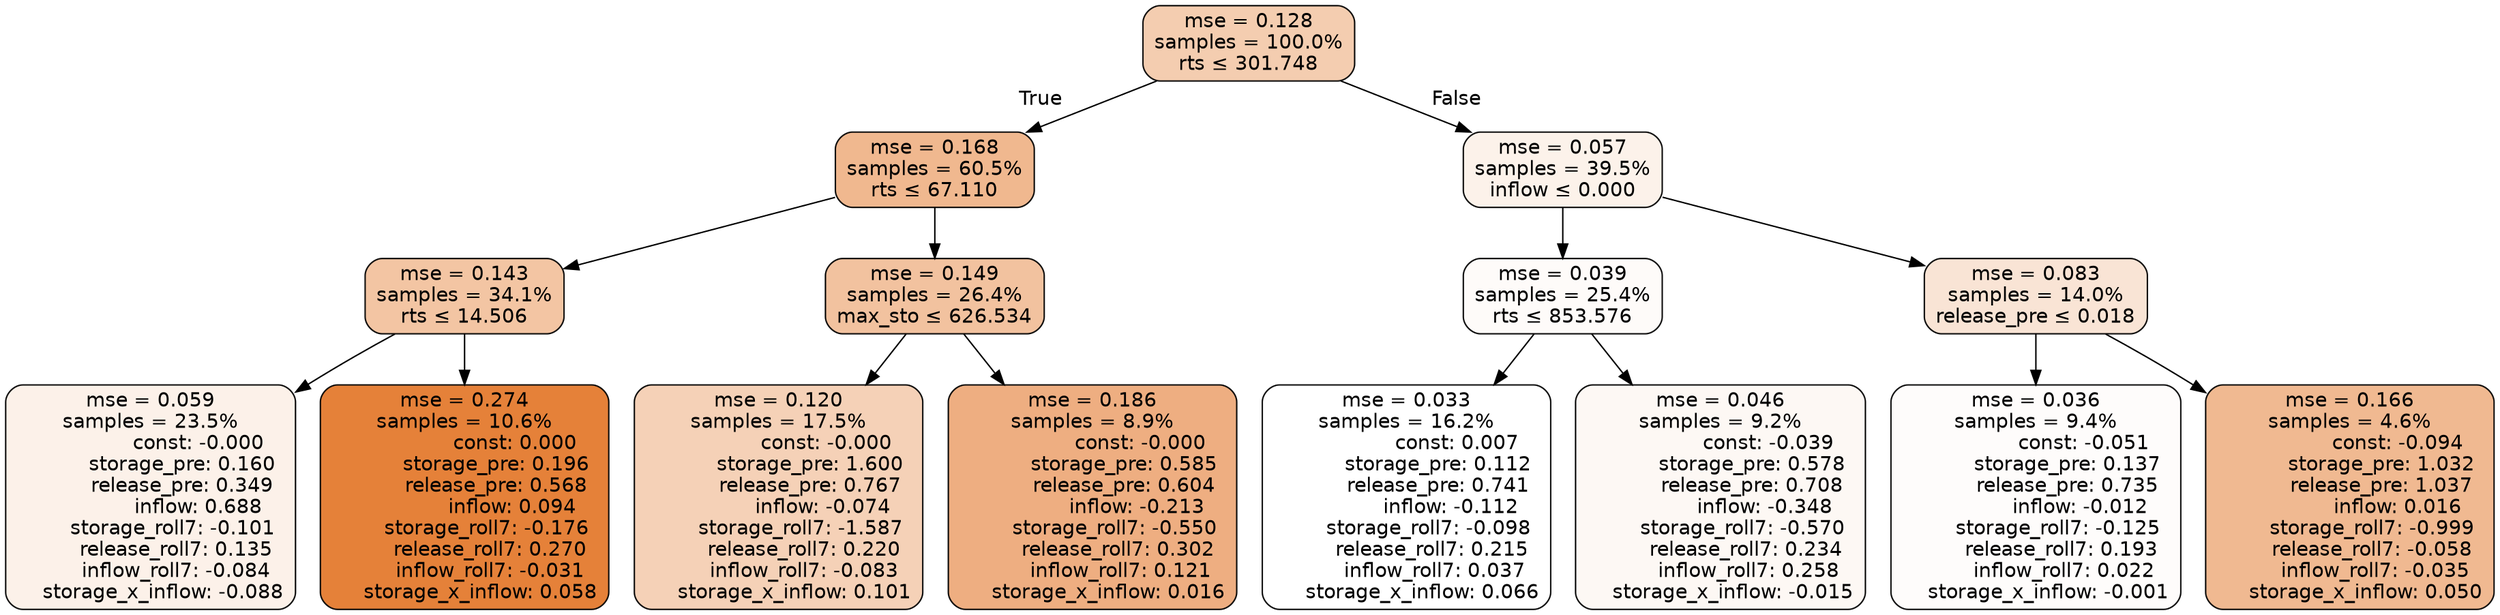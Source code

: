 digraph tree {
bgcolor="transparent"
node [shape=rectangle, style="filled, rounded", color="black", fontname=helvetica] ;
edge [fontname=helvetica] ;
	"0" [label="mse = 0.128
samples = 100.0%
rts &le; 301.748", fillcolor="#f4cdb0"]
	"1" [label="mse = 0.168
samples = 60.5%
rts &le; 67.110", fillcolor="#f0b88f"]
	"2" [label="mse = 0.143
samples = 34.1%
rts &le; 14.506", fillcolor="#f3c5a3"]
	"3" [label="mse = 0.059
samples = 23.5%
               const: -0.000
          storage_pre: 0.160
          release_pre: 0.349
               inflow: 0.688
       storage_roll7: -0.101
        release_roll7: 0.135
        inflow_roll7: -0.084
    storage_x_inflow: -0.088", fillcolor="#fcf1e9"]
	"4" [label="mse = 0.274
samples = 10.6%
                const: 0.000
          storage_pre: 0.196
          release_pre: 0.568
               inflow: 0.094
       storage_roll7: -0.176
        release_roll7: 0.270
        inflow_roll7: -0.031
     storage_x_inflow: 0.058", fillcolor="#e58139"]
	"5" [label="mse = 0.149
samples = 26.4%
max_sto &le; 626.534", fillcolor="#f2c29f"]
	"6" [label="mse = 0.120
samples = 17.5%
               const: -0.000
          storage_pre: 1.600
          release_pre: 0.767
              inflow: -0.074
       storage_roll7: -1.587
        release_roll7: 0.220
        inflow_roll7: -0.083
     storage_x_inflow: 0.101", fillcolor="#f5d1b7"]
	"7" [label="mse = 0.186
samples = 8.9%
               const: -0.000
          storage_pre: 0.585
          release_pre: 0.604
              inflow: -0.213
       storage_roll7: -0.550
        release_roll7: 0.302
         inflow_roll7: 0.121
     storage_x_inflow: 0.016", fillcolor="#eeae81"]
	"8" [label="mse = 0.057
samples = 39.5%
inflow &le; 0.000", fillcolor="#fcf2ea"]
	"9" [label="mse = 0.039
samples = 25.4%
rts &le; 853.576", fillcolor="#fefbf9"]
	"10" [label="mse = 0.033
samples = 16.2%
                const: 0.007
          storage_pre: 0.112
          release_pre: 0.741
              inflow: -0.112
       storage_roll7: -0.098
        release_roll7: 0.215
         inflow_roll7: 0.037
     storage_x_inflow: 0.066", fillcolor="#ffffff"]
	"11" [label="mse = 0.046
samples = 9.2%
               const: -0.039
          storage_pre: 0.578
          release_pre: 0.708
              inflow: -0.348
       storage_roll7: -0.570
        release_roll7: 0.234
         inflow_roll7: 0.258
    storage_x_inflow: -0.015", fillcolor="#fdf8f4"]
	"12" [label="mse = 0.083
samples = 14.0%
release_pre &le; 0.018", fillcolor="#f9e4d5"]
	"13" [label="mse = 0.036
samples = 9.4%
               const: -0.051
          storage_pre: 0.137
          release_pre: 0.735
              inflow: -0.012
       storage_roll7: -0.125
        release_roll7: 0.193
         inflow_roll7: 0.022
    storage_x_inflow: -0.001", fillcolor="#fefcfb"]
	"14" [label="mse = 0.166
samples = 4.6%
               const: -0.094
          storage_pre: 1.032
          release_pre: 1.037
               inflow: 0.016
       storage_roll7: -0.999
       release_roll7: -0.058
        inflow_roll7: -0.035
     storage_x_inflow: 0.050", fillcolor="#f0b991"]

	"0" -> "1" [labeldistance=2.5, labelangle=45, headlabel="True"]
	"1" -> "2"
	"2" -> "3"
	"2" -> "4"
	"1" -> "5"
	"5" -> "6"
	"5" -> "7"
	"0" -> "8" [labeldistance=2.5, labelangle=-45, headlabel="False"]
	"8" -> "9"
	"9" -> "10"
	"9" -> "11"
	"8" -> "12"
	"12" -> "13"
	"12" -> "14"
}
